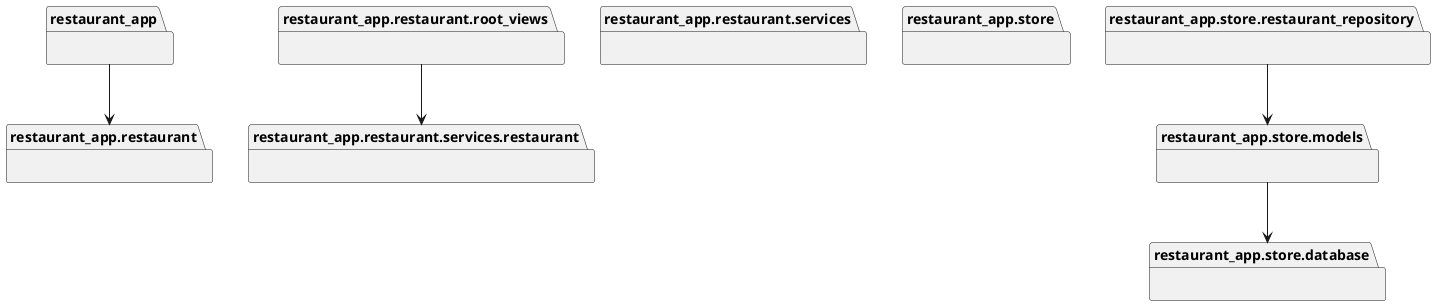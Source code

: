 @startuml packages_restaurant_app
set namespaceSeparator none
package "restaurant_app" as restaurant_app {
}
package "restaurant_app.restaurant" as restaurant_app.restaurant {
}
package "restaurant_app.restaurant.root_views" as restaurant_app.restaurant.root_views {
}
package "restaurant_app.restaurant.services" as restaurant_app.restaurant.services {
}
package "restaurant_app.restaurant.services.restaurant" as restaurant_app.restaurant.services.restaurant {
}
package "restaurant_app.store" as restaurant_app.store {
}
package "restaurant_app.store.database" as restaurant_app.store.database {
}
package "restaurant_app.store.models" as restaurant_app.store.models {
}
package "restaurant_app.store.restaurant_repository" as restaurant_app.store.restaurant_repository {
}
restaurant_app --> restaurant_app.restaurant
restaurant_app.restaurant.root_views --> restaurant_app.restaurant.services.restaurant
restaurant_app.store.models --> restaurant_app.store.database
restaurant_app.store.restaurant_repository --> restaurant_app.store.models
@enduml
